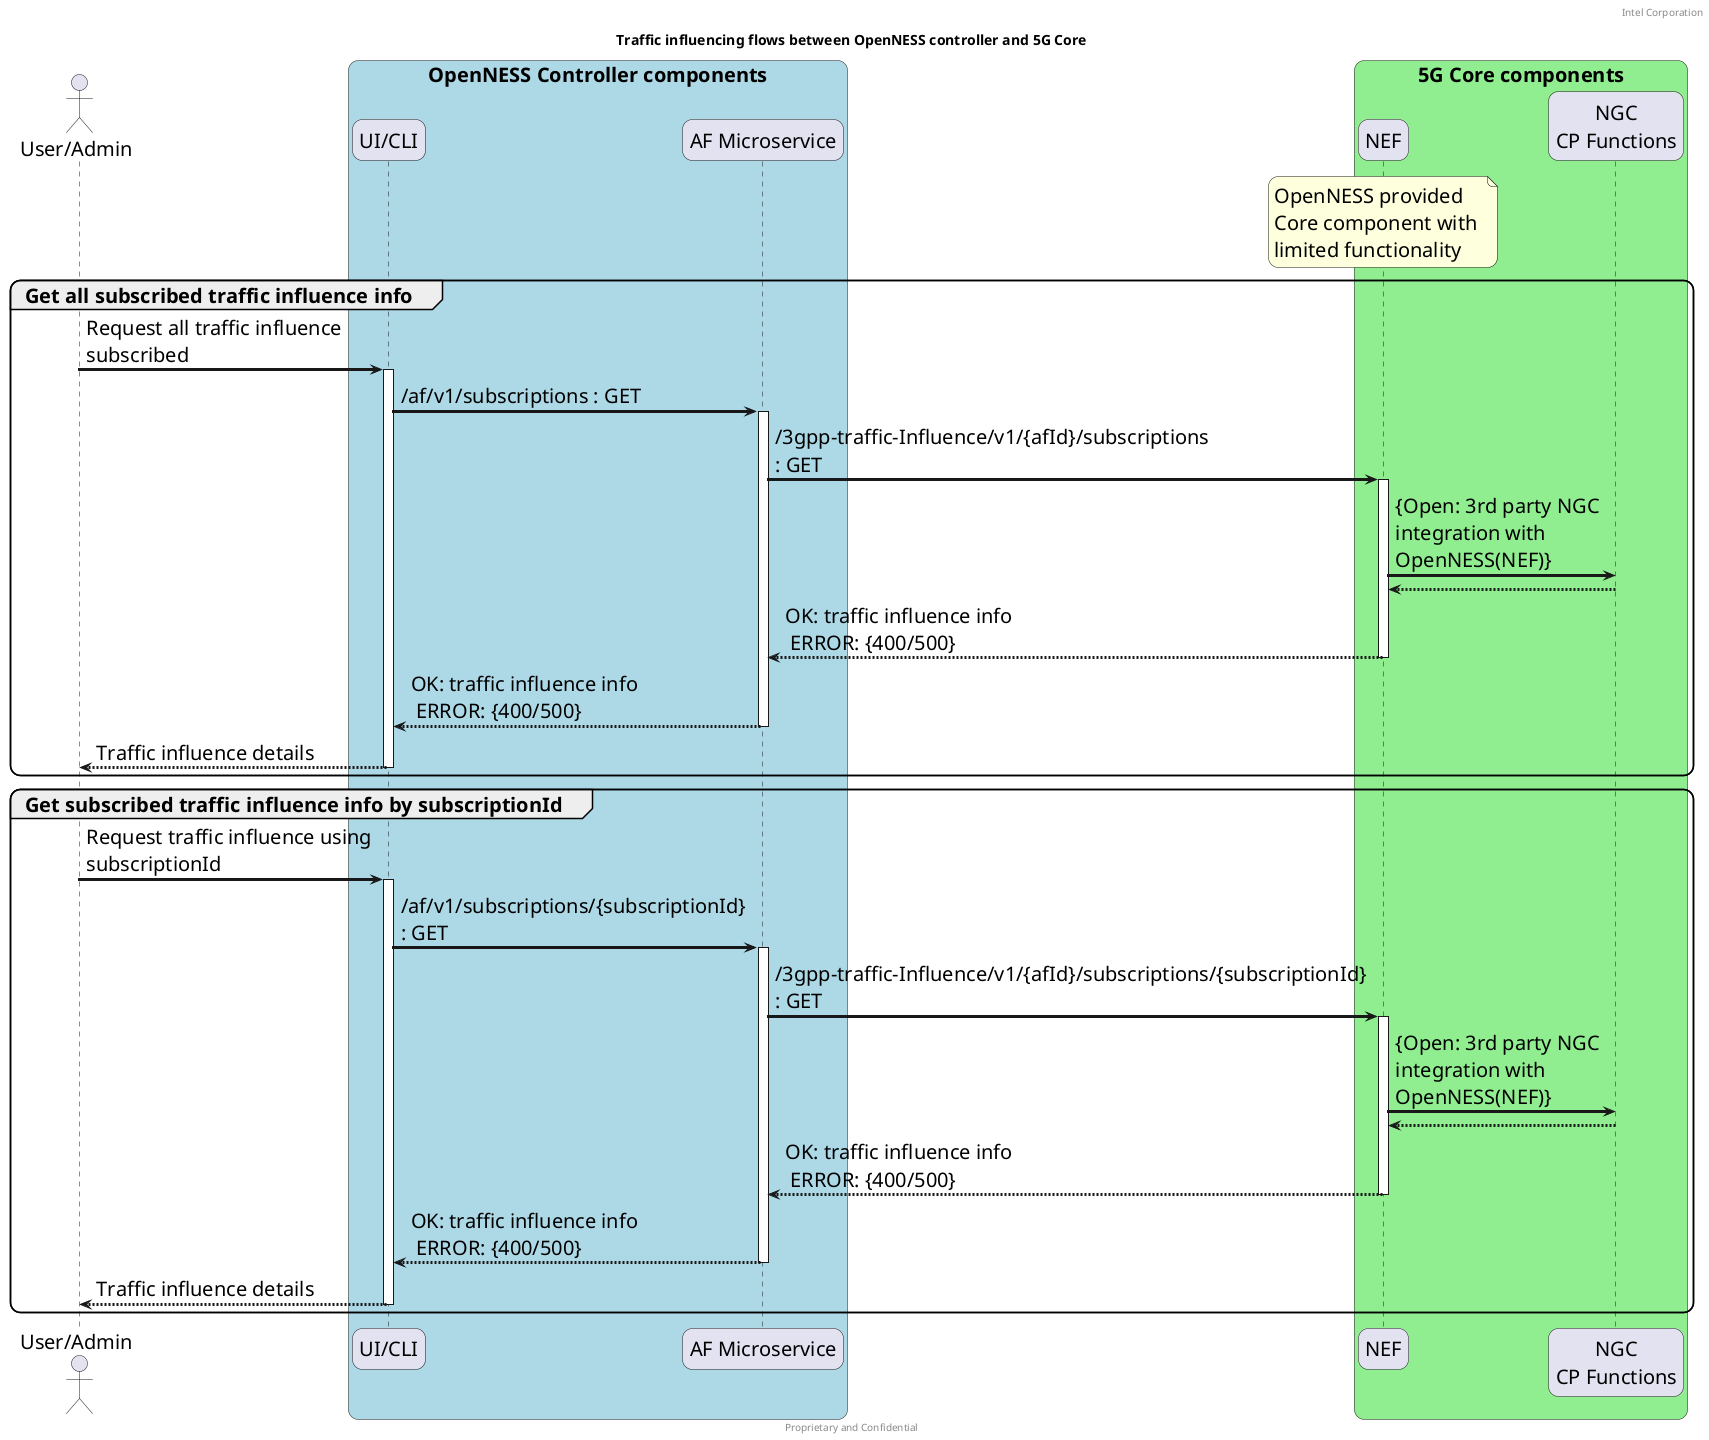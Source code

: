 @startuml
/' SPDX-License-Identifier: Apache-2.0
   Copyright (c) 2020 Intel Corporation
'/
skinparam monochrome false
skinparam roundcorner 20
skinparam defaultFontName "Intel Clear"
skinparam defaultFontSize 20
skinparam maxmessagesize 300
skinparam sequenceArrowThickness 3

header Intel Corporation
footer Proprietary and Confidential
title Traffic influencing flows between OpenNESS controller and 5G Core

actor "User/Admin" as user
box "OpenNESS Controller components" #LightBlue
    participant "UI/CLI" as cnca 
    participant "AF Microservice" as af
end box
box "5G Core components" #LightGreen
    participant "NEF" as nef
    note over nef 
        OpenNESS provided 
        Core component with 
        limited functionality
    end note
    participant "NGC\nCP Functions" as ngccp
end box

group Get all subscribed traffic influence info 
    user -> cnca : Request all traffic influence subscribed  
    activate cnca 
    cnca -> af : /af/v1/subscriptions : GET
    activate af
    af -> nef : /3gpp-traffic-Influence/v1/{afId}/subscriptions : GET 
    activate nef
    
    nef -> ngccp : {Open: 3rd party NGC integration with OpenNESS(NEF)}
    ngccp --> nef :
    nef --> af : OK: traffic influence info \n ERROR: {400/500}
    deactivate nef
    af --> cnca : OK: traffic influence info \n ERROR: {400/500}
    deactivate af
    cnca --> user : Traffic influence details 
    deactivate cnca 
end group

group Get subscribed traffic influence info by subscriptionId
    user -> cnca : Request traffic influence using subscriptionId 
    activate cnca 
    cnca -> af : /af/v1/subscriptions/{subscriptionId} : GET
    activate af
    af -> nef : /3gpp-traffic-Influence/v1/{afId}/subscriptions/{subscriptionId} : GET 
    activate nef
    
    nef -> ngccp : {Open: 3rd party NGC integration with OpenNESS(NEF)}
    ngccp --> nef :
    nef --> af : OK: traffic influence info \n ERROR: {400/500}
    deactivate nef
    af --> cnca : OK: traffic influence info \n ERROR: {400/500}
    deactivate af
    cnca --> user : Traffic influence details 
    deactivate cnca 
end group

@enduml

